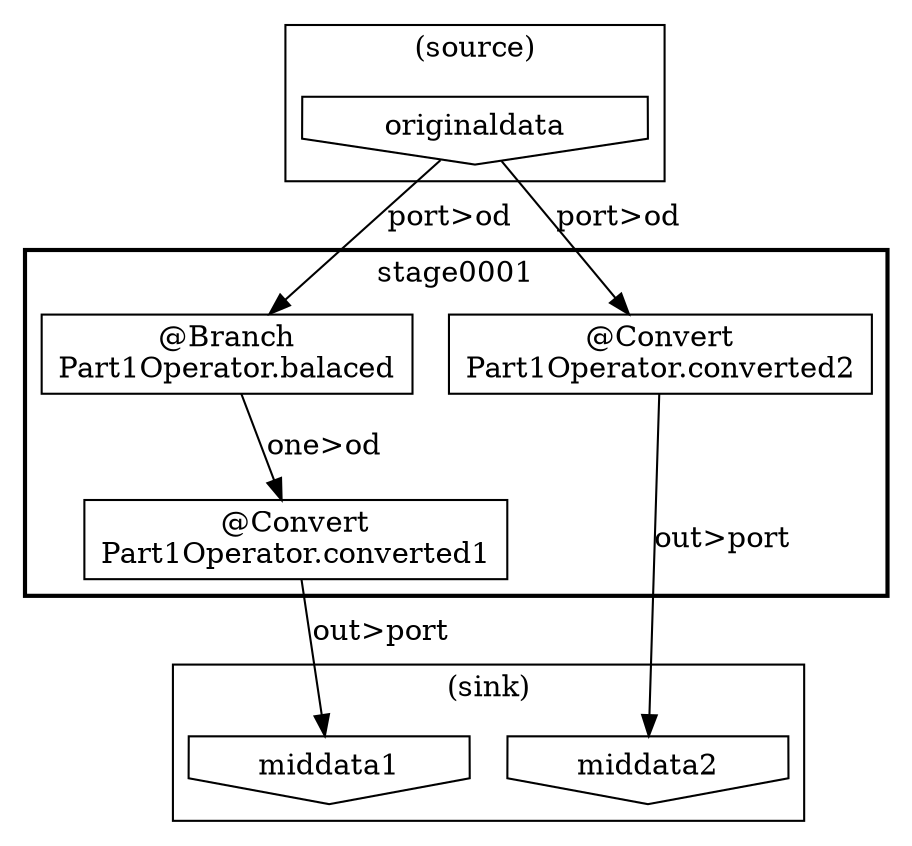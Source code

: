 digraph {
    subgraph "cluster_b383043e-3cdb-4853-b9a7-22b9c6695a14" {
        label = "(sink)";
        "f4725f1b-2ae7-4850-8787-f6a74e0d7161" [shape=invhouse, label="middata1"];
        "23f6f02d-4d8a-4e57-945a-ecfcd0a2f11c" [shape=invhouse, label="middata2"];
    }
    subgraph "cluster_6751b6b5-6f5e-452d-bb50-d1142a4ee10a" {
        label = "(source)";
        "0efd019f-aa31-48f3-b738-d0f95c29e1b9" [shape=invhouse, label="originaldata"];
    }
    subgraph "cluster_3ab2887a-db89-4f00-b6be-4a27d3f80b6a" {
        label = "stage0001";
        style = bold;
        "63863365-46fa-40b2-a604-ec983007d75f" [shape=box, label="@Branch\nPart1Operator.balaced"];
        "4804d878-d9ca-4d0f-81b5-c360b6b10afe" [shape=box, label="@Convert\nPart1Operator.converted1"];
        "d92dc71d-9e10-47d9-ad33-0b5ed0f8e96b" [shape=box, label="@Convert\nPart1Operator.converted2"];
    }
    "0efd019f-aa31-48f3-b738-d0f95c29e1b9" -> "63863365-46fa-40b2-a604-ec983007d75f" [label="port>od"];
    "0efd019f-aa31-48f3-b738-d0f95c29e1b9" -> "d92dc71d-9e10-47d9-ad33-0b5ed0f8e96b" [label="port>od"];
    "d92dc71d-9e10-47d9-ad33-0b5ed0f8e96b" -> "23f6f02d-4d8a-4e57-945a-ecfcd0a2f11c" [label="out>port"];
    "4804d878-d9ca-4d0f-81b5-c360b6b10afe" -> "f4725f1b-2ae7-4850-8787-f6a74e0d7161" [label="out>port"];
    "63863365-46fa-40b2-a604-ec983007d75f" -> "4804d878-d9ca-4d0f-81b5-c360b6b10afe" [label="one>od"];
}
